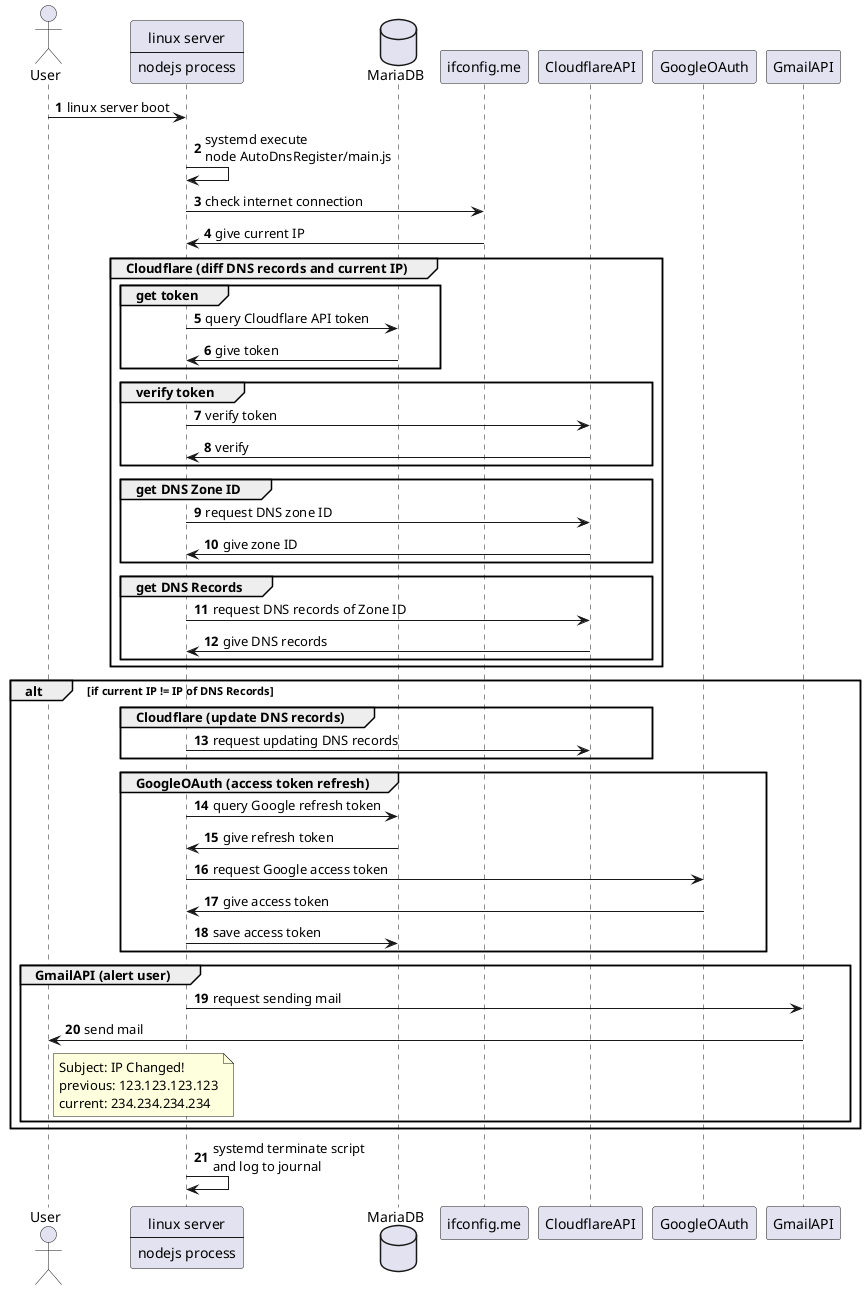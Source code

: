 @startuml AutoDnsRegisterScript

  autonumber

  actor User
  participant Server [
    linux server
    ----
    nodejs process
  ]
  database MariaDB
  participant ifconfig.me
  participant CloudflareAPI
  participant GoogleOAuth
  participant GmailAPI

  User -> Server : linux server boot
  Server -> Server : systemd execute\nnode AutoDnsRegister/main.js
  Server -> ifconfig.me : check internet connection
  ifconfig.me -> Server : give current IP

  group Cloudflare (diff DNS records and current IP)
    group get token
      Server -> MariaDB : query Cloudflare API token
      MariaDB -> Server : give token
    end group

    group verify token
      Server -> CloudflareAPI : verify token
      CloudflareAPI -> Server : verify
    end group 

    group get DNS Zone ID
      Server -> CloudflareAPI : request DNS zone ID
      CloudflareAPI -> Server : give zone ID
    end group

    group get DNS Records
      Server -> CloudflareAPI : request DNS records of Zone ID
      CloudflareAPI -> Server : give DNS records
    end group
  end group
  
  alt if current IP != IP of DNS Records

    group Cloudflare (update DNS records)
      Server -> CloudflareAPI : request updating DNS records
    end group

    group GoogleOAuth (access token refresh)
      Server -> MariaDB : query Google refresh token
      MariaDB -> Server : give refresh token
      Server -> GoogleOAuth : request Google access token
      GoogleOAuth -> Server : give access token
      Server -> MariaDB : save access token
    end group

    group GmailAPI (alert user)
      Server -> GmailAPI : request sending mail
      GmailAPI -> User : send mail
      note right User : Subject: IP Changed!\nprevious: 123.123.123.123\ncurrent: 234.234.234.234
    end group

  end alt

  Server -> Server : systemd terminate script\nand log to journal

@enduml